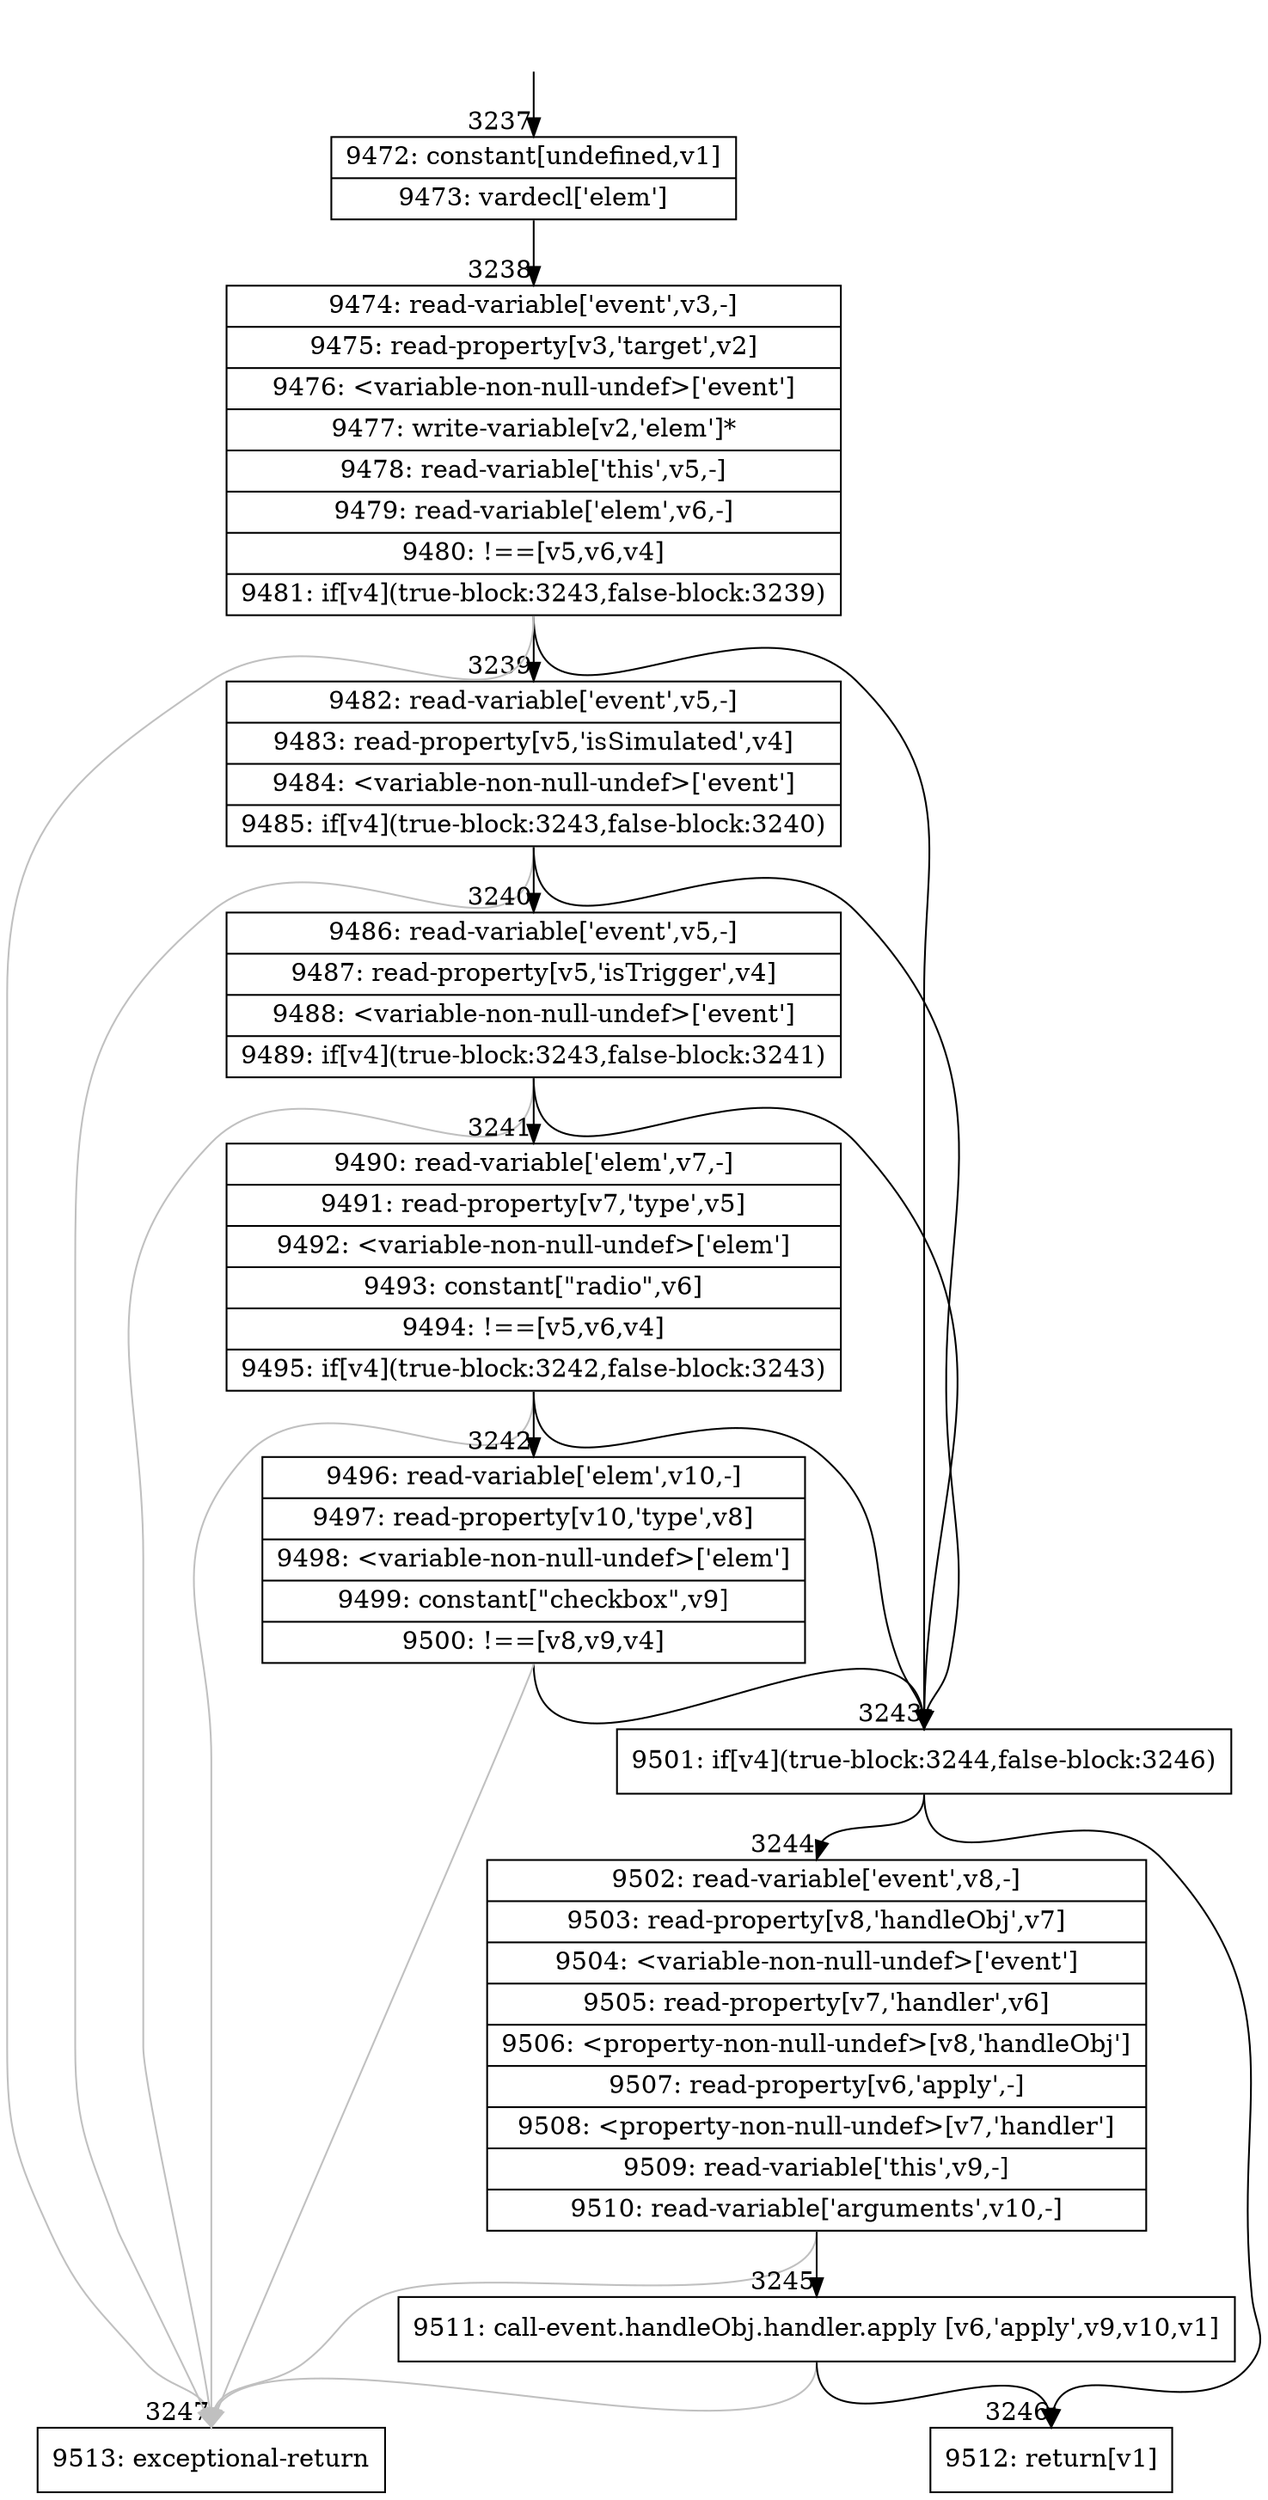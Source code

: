 digraph {
rankdir="TD"
BB_entry203[shape=none,label=""];
BB_entry203 -> BB3237 [tailport=s, headport=n, headlabel="    3237"]
BB3237 [shape=record label="{9472: constant[undefined,v1]|9473: vardecl['elem']}" ] 
BB3237 -> BB3238 [tailport=s, headport=n, headlabel="      3238"]
BB3238 [shape=record label="{9474: read-variable['event',v3,-]|9475: read-property[v3,'target',v2]|9476: \<variable-non-null-undef\>['event']|9477: write-variable[v2,'elem']*|9478: read-variable['this',v5,-]|9479: read-variable['elem',v6,-]|9480: !==[v5,v6,v4]|9481: if[v4](true-block:3243,false-block:3239)}" ] 
BB3238 -> BB3243 [tailport=s, headport=n, headlabel="      3243"]
BB3238 -> BB3239 [tailport=s, headport=n, headlabel="      3239"]
BB3238 -> BB3247 [tailport=s, headport=n, color=gray, headlabel="      3247"]
BB3239 [shape=record label="{9482: read-variable['event',v5,-]|9483: read-property[v5,'isSimulated',v4]|9484: \<variable-non-null-undef\>['event']|9485: if[v4](true-block:3243,false-block:3240)}" ] 
BB3239 -> BB3243 [tailport=s, headport=n]
BB3239 -> BB3240 [tailport=s, headport=n, headlabel="      3240"]
BB3239 -> BB3247 [tailport=s, headport=n, color=gray]
BB3240 [shape=record label="{9486: read-variable['event',v5,-]|9487: read-property[v5,'isTrigger',v4]|9488: \<variable-non-null-undef\>['event']|9489: if[v4](true-block:3243,false-block:3241)}" ] 
BB3240 -> BB3243 [tailport=s, headport=n]
BB3240 -> BB3241 [tailport=s, headport=n, headlabel="      3241"]
BB3240 -> BB3247 [tailport=s, headport=n, color=gray]
BB3241 [shape=record label="{9490: read-variable['elem',v7,-]|9491: read-property[v7,'type',v5]|9492: \<variable-non-null-undef\>['elem']|9493: constant[\"radio\",v6]|9494: !==[v5,v6,v4]|9495: if[v4](true-block:3242,false-block:3243)}" ] 
BB3241 -> BB3243 [tailport=s, headport=n]
BB3241 -> BB3242 [tailport=s, headport=n, headlabel="      3242"]
BB3241 -> BB3247 [tailport=s, headport=n, color=gray]
BB3242 [shape=record label="{9496: read-variable['elem',v10,-]|9497: read-property[v10,'type',v8]|9498: \<variable-non-null-undef\>['elem']|9499: constant[\"checkbox\",v9]|9500: !==[v8,v9,v4]}" ] 
BB3242 -> BB3243 [tailport=s, headport=n]
BB3242 -> BB3247 [tailport=s, headport=n, color=gray]
BB3243 [shape=record label="{9501: if[v4](true-block:3244,false-block:3246)}" ] 
BB3243 -> BB3244 [tailport=s, headport=n, headlabel="      3244"]
BB3243 -> BB3246 [tailport=s, headport=n, headlabel="      3246"]
BB3244 [shape=record label="{9502: read-variable['event',v8,-]|9503: read-property[v8,'handleObj',v7]|9504: \<variable-non-null-undef\>['event']|9505: read-property[v7,'handler',v6]|9506: \<property-non-null-undef\>[v8,'handleObj']|9507: read-property[v6,'apply',-]|9508: \<property-non-null-undef\>[v7,'handler']|9509: read-variable['this',v9,-]|9510: read-variable['arguments',v10,-]}" ] 
BB3244 -> BB3245 [tailport=s, headport=n, headlabel="      3245"]
BB3244 -> BB3247 [tailport=s, headport=n, color=gray]
BB3245 [shape=record label="{9511: call-event.handleObj.handler.apply [v6,'apply',v9,v10,v1]}" ] 
BB3245 -> BB3246 [tailport=s, headport=n]
BB3245 -> BB3247 [tailport=s, headport=n, color=gray]
BB3246 [shape=record label="{9512: return[v1]}" ] 
BB3247 [shape=record label="{9513: exceptional-return}" ] 
//#$~ 3533
}
